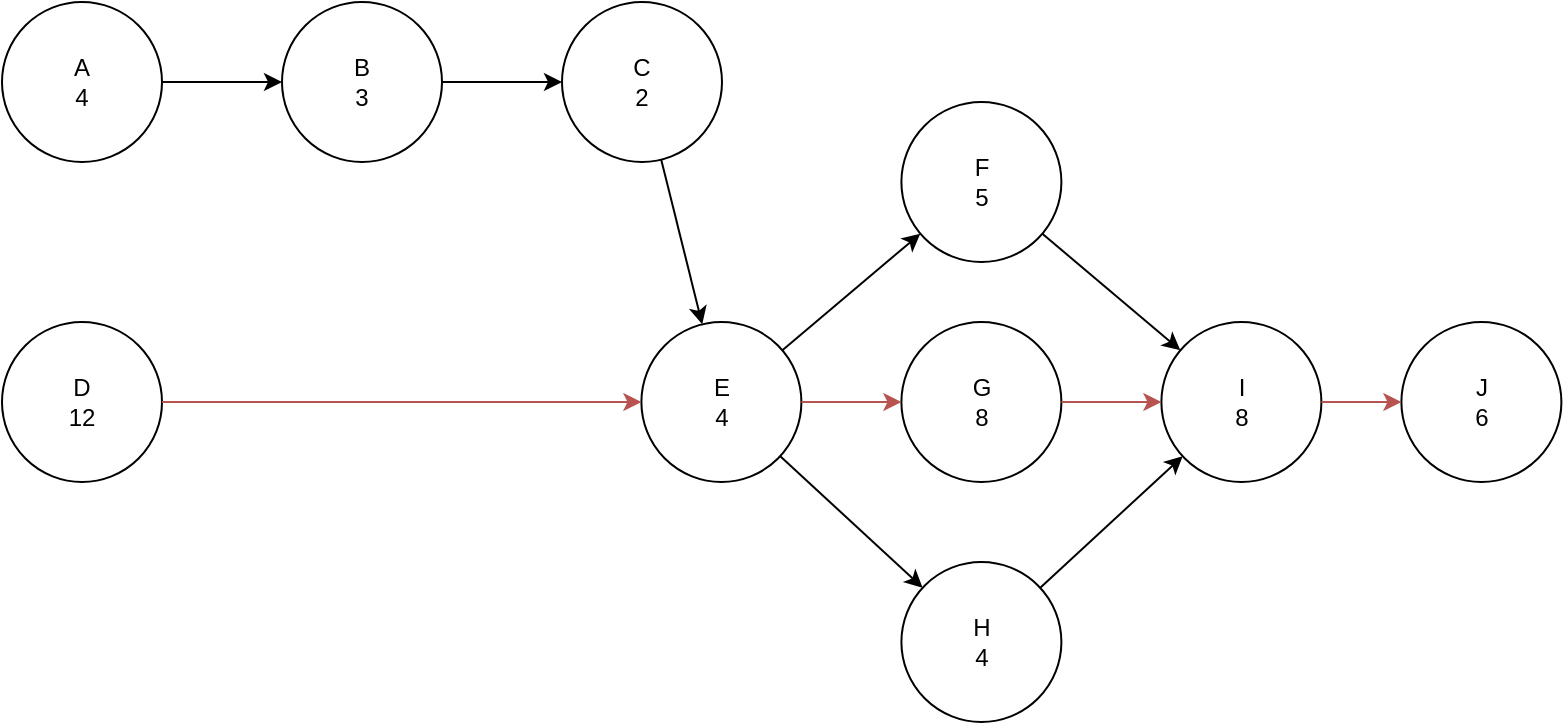 <mxfile version="14.4.6" type="device"><diagram id="PqSNfsgt9DI7xKDYSFQ4" name="Page-1"><mxGraphModel dx="912" dy="475" grid="1" gridSize="10" guides="1" tooltips="1" connect="1" arrows="1" fold="1" page="1" pageScale="1" pageWidth="827" pageHeight="1169" math="0" shadow="0"><root><mxCell id="0"/><mxCell id="1" parent="0"/><mxCell id="2_0Hg20_z4CpuILbEgYM-1" value="A&lt;br&gt;4" style="ellipse;whiteSpace=wrap;html=1;aspect=fixed;" vertex="1" parent="1"><mxGeometry x="10" y="90" width="80" height="80" as="geometry"/></mxCell><mxCell id="2_0Hg20_z4CpuILbEgYM-2" value="B&lt;br&gt;3" style="ellipse;whiteSpace=wrap;html=1;aspect=fixed;" vertex="1" parent="1"><mxGeometry x="150" y="90" width="80" height="80" as="geometry"/></mxCell><mxCell id="2_0Hg20_z4CpuILbEgYM-3" value="G&lt;br&gt;8" style="ellipse;whiteSpace=wrap;html=1;aspect=fixed;" vertex="1" parent="1"><mxGeometry x="459.7" y="250" width="80" height="80" as="geometry"/></mxCell><mxCell id="2_0Hg20_z4CpuILbEgYM-4" value="J&lt;br&gt;6" style="ellipse;whiteSpace=wrap;html=1;aspect=fixed;" vertex="1" parent="1"><mxGeometry x="709.7" y="250" width="80" height="80" as="geometry"/></mxCell><mxCell id="2_0Hg20_z4CpuILbEgYM-5" value="E&lt;br&gt;4" style="ellipse;whiteSpace=wrap;html=1;aspect=fixed;" vertex="1" parent="1"><mxGeometry x="329.7" y="250" width="80" height="80" as="geometry"/></mxCell><mxCell id="2_0Hg20_z4CpuILbEgYM-6" value="H&lt;br&gt;4" style="ellipse;whiteSpace=wrap;html=1;aspect=fixed;" vertex="1" parent="1"><mxGeometry x="459.7" y="370" width="80" height="80" as="geometry"/></mxCell><mxCell id="2_0Hg20_z4CpuILbEgYM-7" value="I&lt;br&gt;8" style="ellipse;whiteSpace=wrap;html=1;aspect=fixed;" vertex="1" parent="1"><mxGeometry x="589.7" y="250" width="80" height="80" as="geometry"/></mxCell><mxCell id="2_0Hg20_z4CpuILbEgYM-8" value="C&lt;br&gt;2" style="ellipse;whiteSpace=wrap;html=1;aspect=fixed;" vertex="1" parent="1"><mxGeometry x="290" y="90" width="80" height="80" as="geometry"/></mxCell><mxCell id="2_0Hg20_z4CpuILbEgYM-9" value="D&lt;br&gt;12" style="ellipse;whiteSpace=wrap;html=1;aspect=fixed;" vertex="1" parent="1"><mxGeometry x="10" y="250" width="80" height="80" as="geometry"/></mxCell><mxCell id="2_0Hg20_z4CpuILbEgYM-10" value="F&lt;br&gt;5" style="ellipse;whiteSpace=wrap;html=1;aspect=fixed;" vertex="1" parent="1"><mxGeometry x="459.7" y="140" width="80" height="80" as="geometry"/></mxCell><mxCell id="2_0Hg20_z4CpuILbEgYM-11" value="" style="endArrow=classic;html=1;" edge="1" parent="1" source="2_0Hg20_z4CpuILbEgYM-2" target="2_0Hg20_z4CpuILbEgYM-8"><mxGeometry width="50" height="50" relative="1" as="geometry"><mxPoint x="150" y="400" as="sourcePoint"/><mxPoint x="200" y="350" as="targetPoint"/></mxGeometry></mxCell><mxCell id="2_0Hg20_z4CpuILbEgYM-12" value="" style="endArrow=classic;html=1;fillColor=#f8cecc;strokeColor=#b85450;" edge="1" parent="1" source="2_0Hg20_z4CpuILbEgYM-9" target="2_0Hg20_z4CpuILbEgYM-5"><mxGeometry width="50" height="50" relative="1" as="geometry"><mxPoint x="160" y="410" as="sourcePoint"/><mxPoint x="210" y="360" as="targetPoint"/></mxGeometry></mxCell><mxCell id="2_0Hg20_z4CpuILbEgYM-13" value="" style="endArrow=classic;html=1;" edge="1" parent="1" source="2_0Hg20_z4CpuILbEgYM-1" target="2_0Hg20_z4CpuILbEgYM-2"><mxGeometry width="50" height="50" relative="1" as="geometry"><mxPoint x="170" y="420" as="sourcePoint"/><mxPoint x="220" y="370" as="targetPoint"/></mxGeometry></mxCell><mxCell id="2_0Hg20_z4CpuILbEgYM-14" value="" style="endArrow=classic;html=1;" edge="1" parent="1" source="2_0Hg20_z4CpuILbEgYM-8" target="2_0Hg20_z4CpuILbEgYM-5"><mxGeometry width="50" height="50" relative="1" as="geometry"><mxPoint x="310.0" y="166.065" as="sourcePoint"/><mxPoint x="192.7" y="380" as="targetPoint"/></mxGeometry></mxCell><mxCell id="2_0Hg20_z4CpuILbEgYM-15" value="" style="endArrow=classic;html=1;" edge="1" parent="1" source="2_0Hg20_z4CpuILbEgYM-5" target="2_0Hg20_z4CpuILbEgYM-10"><mxGeometry width="50" height="50" relative="1" as="geometry"><mxPoint x="152.7" y="440" as="sourcePoint"/><mxPoint x="202.7" y="390" as="targetPoint"/></mxGeometry></mxCell><mxCell id="2_0Hg20_z4CpuILbEgYM-16" value="" style="endArrow=classic;html=1;fillColor=#f8cecc;strokeColor=#b85450;" edge="1" parent="1" source="2_0Hg20_z4CpuILbEgYM-5" target="2_0Hg20_z4CpuILbEgYM-3"><mxGeometry width="50" height="50" relative="1" as="geometry"><mxPoint x="162.7" y="450" as="sourcePoint"/><mxPoint x="212.7" y="400" as="targetPoint"/></mxGeometry></mxCell><mxCell id="2_0Hg20_z4CpuILbEgYM-17" value="" style="endArrow=classic;html=1;fillColor=#f8cecc;strokeColor=#b85450;" edge="1" parent="1" source="2_0Hg20_z4CpuILbEgYM-3" target="2_0Hg20_z4CpuILbEgYM-7"><mxGeometry width="50" height="50" relative="1" as="geometry"><mxPoint x="172.7" y="460" as="sourcePoint"/><mxPoint x="222.7" y="410" as="targetPoint"/></mxGeometry></mxCell><mxCell id="2_0Hg20_z4CpuILbEgYM-18" value="" style="endArrow=classic;html=1;" edge="1" parent="1" source="2_0Hg20_z4CpuILbEgYM-5" target="2_0Hg20_z4CpuILbEgYM-6"><mxGeometry width="50" height="50" relative="1" as="geometry"><mxPoint x="182.7" y="470" as="sourcePoint"/><mxPoint x="232.7" y="420" as="targetPoint"/></mxGeometry></mxCell><mxCell id="2_0Hg20_z4CpuILbEgYM-19" value="" style="endArrow=classic;html=1;" edge="1" parent="1" source="2_0Hg20_z4CpuILbEgYM-10" target="2_0Hg20_z4CpuILbEgYM-7"><mxGeometry width="50" height="50" relative="1" as="geometry"><mxPoint x="192.7" y="480" as="sourcePoint"/><mxPoint x="242.7" y="430" as="targetPoint"/></mxGeometry></mxCell><mxCell id="2_0Hg20_z4CpuILbEgYM-20" value="" style="endArrow=classic;html=1;" edge="1" parent="1" source="2_0Hg20_z4CpuILbEgYM-6" target="2_0Hg20_z4CpuILbEgYM-7"><mxGeometry width="50" height="50" relative="1" as="geometry"><mxPoint x="202.7" y="490" as="sourcePoint"/><mxPoint x="252.7" y="440" as="targetPoint"/></mxGeometry></mxCell><mxCell id="2_0Hg20_z4CpuILbEgYM-21" value="" style="endArrow=classic;html=1;fillColor=#f8cecc;strokeColor=#b85450;" edge="1" parent="1" source="2_0Hg20_z4CpuILbEgYM-7" target="2_0Hg20_z4CpuILbEgYM-4"><mxGeometry width="50" height="50" relative="1" as="geometry"><mxPoint x="212.7" y="500" as="sourcePoint"/><mxPoint x="262.7" y="450" as="targetPoint"/></mxGeometry></mxCell></root></mxGraphModel></diagram></mxfile>